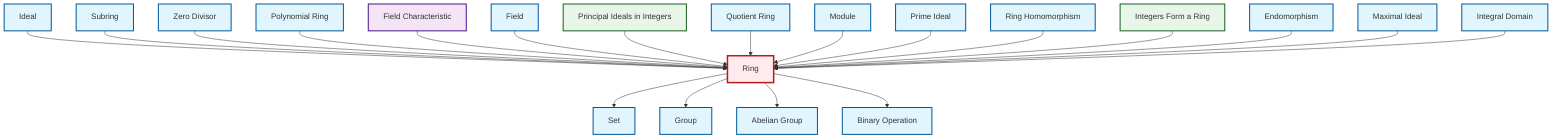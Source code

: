 graph TD
    classDef definition fill:#e1f5fe,stroke:#01579b,stroke-width:2px
    classDef theorem fill:#f3e5f5,stroke:#4a148c,stroke-width:2px
    classDef axiom fill:#fff3e0,stroke:#e65100,stroke-width:2px
    classDef example fill:#e8f5e9,stroke:#1b5e20,stroke-width:2px
    classDef current fill:#ffebee,stroke:#b71c1c,stroke-width:3px
    def-ring-homomorphism["Ring Homomorphism"]:::definition
    def-zero-divisor["Zero Divisor"]:::definition
    def-binary-operation["Binary Operation"]:::definition
    def-module["Module"]:::definition
    def-endomorphism["Endomorphism"]:::definition
    ex-principal-ideal["Principal Ideals in Integers"]:::example
    def-abelian-group["Abelian Group"]:::definition
    def-polynomial-ring["Polynomial Ring"]:::definition
    def-subring["Subring"]:::definition
    def-maximal-ideal["Maximal Ideal"]:::definition
    ex-integers-ring["Integers Form a Ring"]:::example
    def-quotient-ring["Quotient Ring"]:::definition
    def-set["Set"]:::definition
    def-integral-domain["Integral Domain"]:::definition
    def-ideal["Ideal"]:::definition
    def-field["Field"]:::definition
    thm-field-characteristic["Field Characteristic"]:::theorem
    def-ring["Ring"]:::definition
    def-prime-ideal["Prime Ideal"]:::definition
    def-group["Group"]:::definition
    def-ring --> def-set
    def-ring --> def-group
    def-ideal --> def-ring
    def-ring --> def-abelian-group
    def-subring --> def-ring
    def-zero-divisor --> def-ring
    def-polynomial-ring --> def-ring
    thm-field-characteristic --> def-ring
    def-field --> def-ring
    ex-principal-ideal --> def-ring
    def-quotient-ring --> def-ring
    def-module --> def-ring
    def-prime-ideal --> def-ring
    def-ring-homomorphism --> def-ring
    ex-integers-ring --> def-ring
    def-ring --> def-binary-operation
    def-endomorphism --> def-ring
    def-maximal-ideal --> def-ring
    def-integral-domain --> def-ring
    class def-ring current